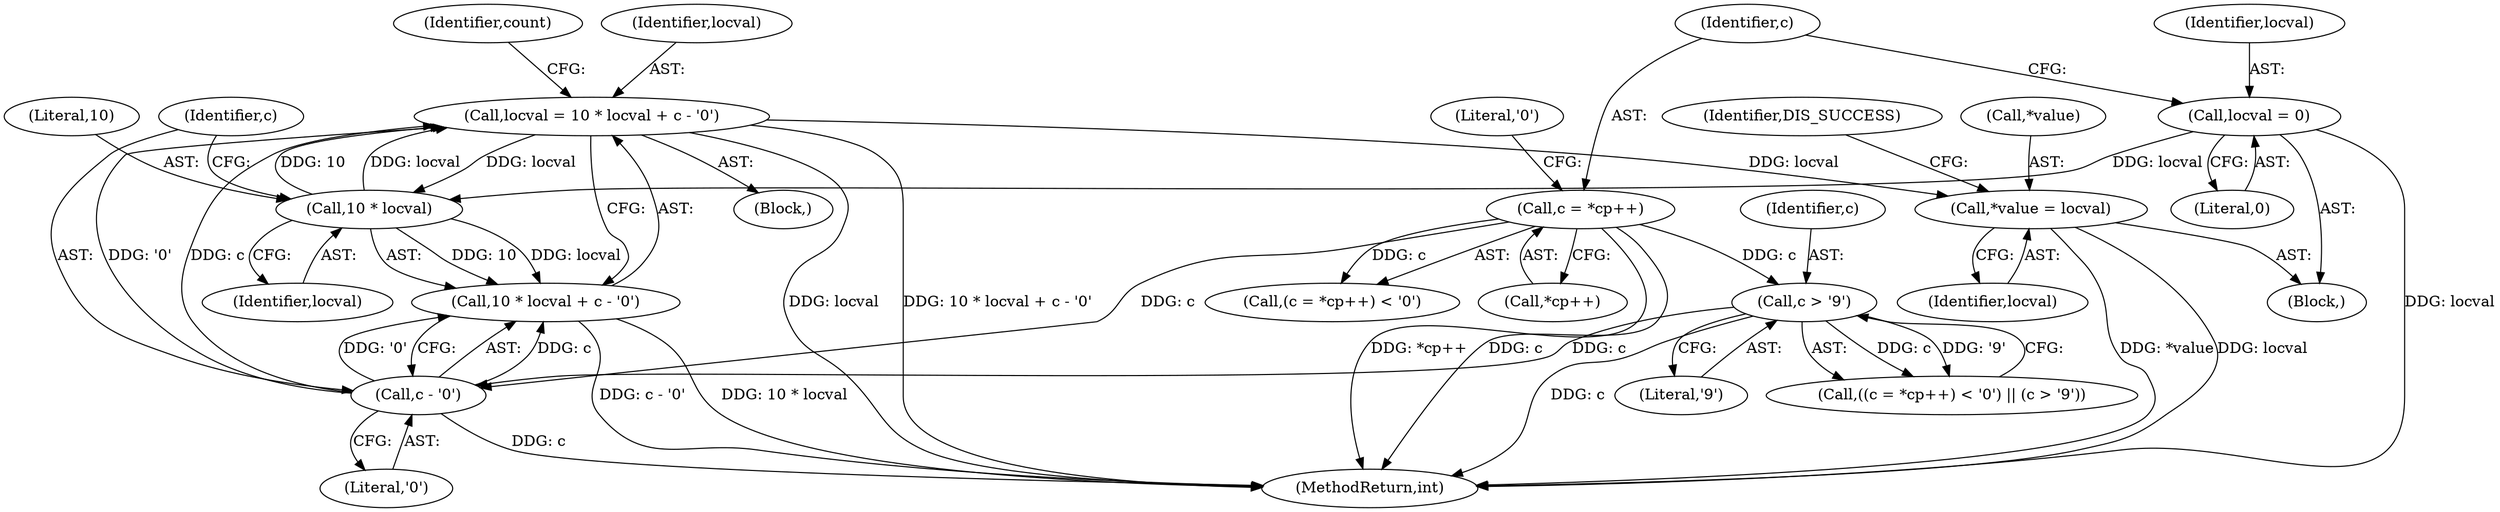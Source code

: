digraph "0_torque_3ed749263abe3d69fa3626d142a5789dcb5a5684@integer" {
"1000235" [label="(Call,locval = 10 * locval + c - '0')"];
"1000238" [label="(Call,10 * locval)"];
"1000235" [label="(Call,locval = 10 * locval + c - '0')"];
"1000241" [label="(Call,c - '0')"];
"1000229" [label="(Call,c > '9')"];
"1000223" [label="(Call,c = *cp++)"];
"1000215" [label="(Call,locval = 0)"];
"1000246" [label="(Call,*value = locval)"];
"1000237" [label="(Call,10 * locval + c - '0')"];
"1000222" [label="(Call,(c = *cp++) < '0')"];
"1000231" [label="(Literal,'9')"];
"1000242" [label="(Identifier,c)"];
"1000245" [label="(Identifier,count)"];
"1000377" [label="(MethodReturn,int)"];
"1000229" [label="(Call,c > '9')"];
"1000235" [label="(Call,locval = 10 * locval + c - '0')"];
"1000241" [label="(Call,c - '0')"];
"1000246" [label="(Call,*value = locval)"];
"1000249" [label="(Identifier,locval)"];
"1000243" [label="(Literal,'0')"];
"1000240" [label="(Identifier,locval)"];
"1000224" [label="(Identifier,c)"];
"1000239" [label="(Literal,10)"];
"1000221" [label="(Call,((c = *cp++) < '0') || (c > '9'))"];
"1000215" [label="(Call,locval = 0)"];
"1000219" [label="(Block,)"];
"1000237" [label="(Call,10 * locval + c - '0')"];
"1000247" [label="(Call,*value)"];
"1000217" [label="(Literal,0)"];
"1000236" [label="(Identifier,locval)"];
"1000238" [label="(Call,10 * locval)"];
"1000173" [label="(Block,)"];
"1000251" [label="(Identifier,DIS_SUCCESS)"];
"1000216" [label="(Identifier,locval)"];
"1000225" [label="(Call,*cp++)"];
"1000230" [label="(Identifier,c)"];
"1000223" [label="(Call,c = *cp++)"];
"1000228" [label="(Literal,'0')"];
"1000235" -> "1000219"  [label="AST: "];
"1000235" -> "1000237"  [label="CFG: "];
"1000236" -> "1000235"  [label="AST: "];
"1000237" -> "1000235"  [label="AST: "];
"1000245" -> "1000235"  [label="CFG: "];
"1000235" -> "1000377"  [label="DDG: 10 * locval + c - '0'"];
"1000235" -> "1000377"  [label="DDG: locval"];
"1000238" -> "1000235"  [label="DDG: 10"];
"1000238" -> "1000235"  [label="DDG: locval"];
"1000241" -> "1000235"  [label="DDG: c"];
"1000241" -> "1000235"  [label="DDG: '0'"];
"1000235" -> "1000238"  [label="DDG: locval"];
"1000235" -> "1000246"  [label="DDG: locval"];
"1000238" -> "1000237"  [label="AST: "];
"1000238" -> "1000240"  [label="CFG: "];
"1000239" -> "1000238"  [label="AST: "];
"1000240" -> "1000238"  [label="AST: "];
"1000242" -> "1000238"  [label="CFG: "];
"1000238" -> "1000237"  [label="DDG: 10"];
"1000238" -> "1000237"  [label="DDG: locval"];
"1000215" -> "1000238"  [label="DDG: locval"];
"1000241" -> "1000237"  [label="AST: "];
"1000241" -> "1000243"  [label="CFG: "];
"1000242" -> "1000241"  [label="AST: "];
"1000243" -> "1000241"  [label="AST: "];
"1000237" -> "1000241"  [label="CFG: "];
"1000241" -> "1000377"  [label="DDG: c"];
"1000241" -> "1000237"  [label="DDG: c"];
"1000241" -> "1000237"  [label="DDG: '0'"];
"1000229" -> "1000241"  [label="DDG: c"];
"1000223" -> "1000241"  [label="DDG: c"];
"1000229" -> "1000221"  [label="AST: "];
"1000229" -> "1000231"  [label="CFG: "];
"1000230" -> "1000229"  [label="AST: "];
"1000231" -> "1000229"  [label="AST: "];
"1000221" -> "1000229"  [label="CFG: "];
"1000229" -> "1000377"  [label="DDG: c"];
"1000229" -> "1000221"  [label="DDG: c"];
"1000229" -> "1000221"  [label="DDG: '9'"];
"1000223" -> "1000229"  [label="DDG: c"];
"1000223" -> "1000222"  [label="AST: "];
"1000223" -> "1000225"  [label="CFG: "];
"1000224" -> "1000223"  [label="AST: "];
"1000225" -> "1000223"  [label="AST: "];
"1000228" -> "1000223"  [label="CFG: "];
"1000223" -> "1000377"  [label="DDG: *cp++"];
"1000223" -> "1000377"  [label="DDG: c"];
"1000223" -> "1000222"  [label="DDG: c"];
"1000215" -> "1000173"  [label="AST: "];
"1000215" -> "1000217"  [label="CFG: "];
"1000216" -> "1000215"  [label="AST: "];
"1000217" -> "1000215"  [label="AST: "];
"1000224" -> "1000215"  [label="CFG: "];
"1000215" -> "1000377"  [label="DDG: locval"];
"1000246" -> "1000173"  [label="AST: "];
"1000246" -> "1000249"  [label="CFG: "];
"1000247" -> "1000246"  [label="AST: "];
"1000249" -> "1000246"  [label="AST: "];
"1000251" -> "1000246"  [label="CFG: "];
"1000246" -> "1000377"  [label="DDG: *value"];
"1000246" -> "1000377"  [label="DDG: locval"];
"1000237" -> "1000377"  [label="DDG: 10 * locval"];
"1000237" -> "1000377"  [label="DDG: c - '0'"];
}
